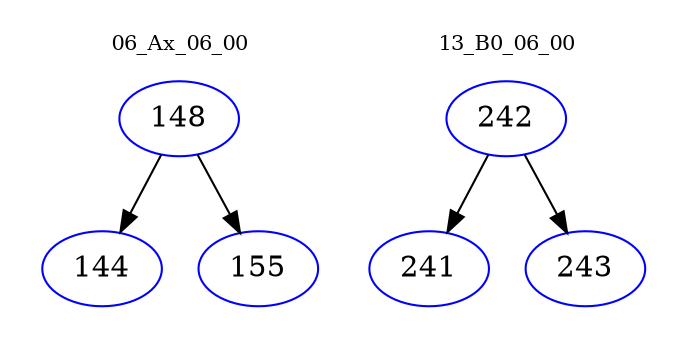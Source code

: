 digraph{
subgraph cluster_0 {
color = white
label = "06_Ax_06_00";
fontsize=10;
T0_148 [label="148", color="blue"]
T0_148 -> T0_144 [color="black"]
T0_144 [label="144", color="blue"]
T0_148 -> T0_155 [color="black"]
T0_155 [label="155", color="blue"]
}
subgraph cluster_1 {
color = white
label = "13_B0_06_00";
fontsize=10;
T1_242 [label="242", color="blue"]
T1_242 -> T1_241 [color="black"]
T1_241 [label="241", color="blue"]
T1_242 -> T1_243 [color="black"]
T1_243 [label="243", color="blue"]
}
}
